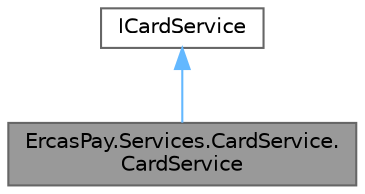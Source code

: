 digraph "ErcasPay.Services.CardService.CardService"
{
 // LATEX_PDF_SIZE
  bgcolor="transparent";
  edge [fontname=Helvetica,fontsize=10,labelfontname=Helvetica,labelfontsize=10];
  node [fontname=Helvetica,fontsize=10,shape=box,height=0.2,width=0.4];
  Node1 [id="Node000001",label="ErcasPay.Services.CardService.\lCardService",height=0.2,width=0.4,color="gray40", fillcolor="grey60", style="filled", fontcolor="black",tooltip="Service for card payments."];
  Node2 -> Node1 [id="edge1_Node000001_Node000002",dir="back",color="steelblue1",style="solid",tooltip=" "];
  Node2 [id="Node000002",label="ICardService",height=0.2,width=0.4,color="gray40", fillcolor="white", style="filled",URL="$interfaceErcasPay_1_1Services_1_1CardService_1_1ICardService.html",tooltip="Service interface for card payments."];
}
